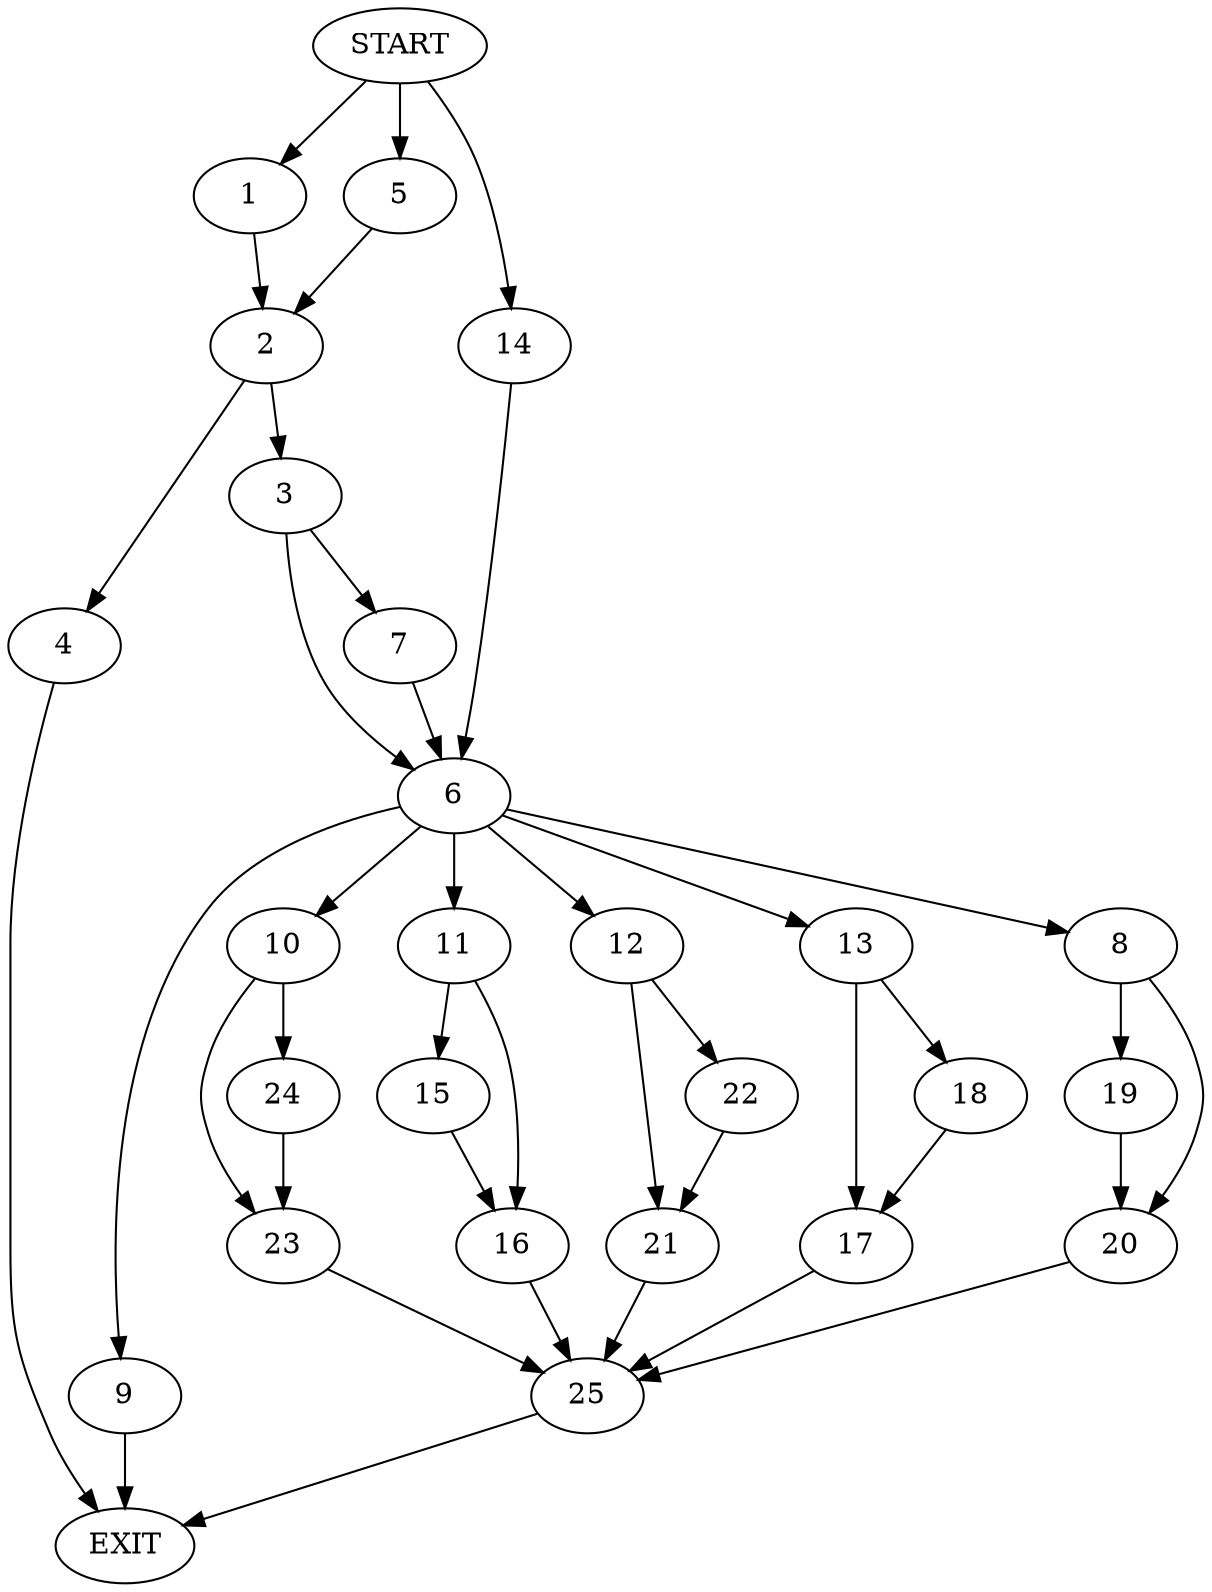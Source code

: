 digraph {
0 [label="START"]
26 [label="EXIT"]
0 -> 1
1 -> 2
2 -> 3
2 -> 4
0 -> 5
5 -> 2
3 -> 6
3 -> 7
4 -> 26
6 -> 8
6 -> 9
6 -> 10
6 -> 11
6 -> 12
6 -> 13
7 -> 6
0 -> 14
14 -> 6
11 -> 15
11 -> 16
13 -> 17
13 -> 18
8 -> 19
8 -> 20
9 -> 26
12 -> 21
12 -> 22
10 -> 23
10 -> 24
23 -> 25
24 -> 23
25 -> 26
16 -> 25
15 -> 16
19 -> 20
20 -> 25
18 -> 17
17 -> 25
22 -> 21
21 -> 25
}
